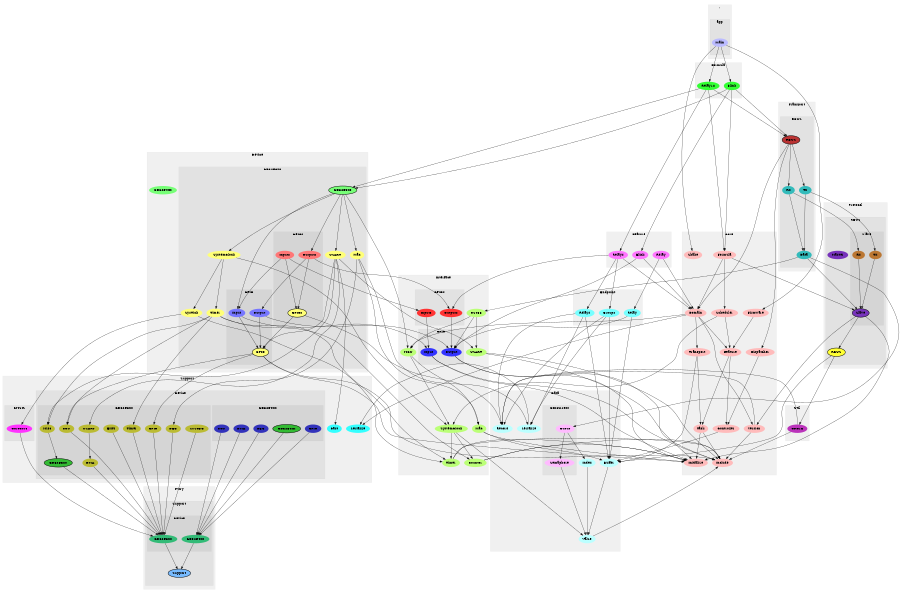 digraph G {
size="6,4";
ratio="fill";
subgraph cluster_0 {
label=".";
color="#0000000F";
style="filled";
subgraph cluster_1 {
label="app";
color="#0000000F";
style="filled";
u0[label="Main",style="filled",fillcolor="#bbbbff",penwidth="0"];

}

}
subgraph cluster_2 {
label="Core";
color="#0000000F";
style="filled";
u3[label="Include",style="filled",fillcolor="#ffbbbb",penwidth="0"];
u4[label="Scheduler",style="filled",fillcolor="#ffbbbb",penwidth="0"];
u5[label="Firmware",style="filled",fillcolor="#ffbbbb",penwidth="0"];
u6[label="Initialize",style="filled",fillcolor="#ffbbbb",penwidth="0"];
u7[label="Transport",style="filled",fillcolor="#ffbbbb",penwidth="0"];
u8[label="Formula",style="filled",fillcolor="#ffbbbb",penwidth="0"];
u9[label="Domain",style="filled",fillcolor="#ffbbbb",penwidth="0"];
u10[label="Version",style="filled",fillcolor="#ffbbbb",penwidth="0"];
u11[label="Controller",style="filled",fillcolor="#ffbbbb",penwidth="0"];
u12[label="Task",style="filled",fillcolor="#ffbbbb",penwidth="0"];
u13[label="Dispatcher",style="filled",fillcolor="#ffbbbb",penwidth="0"];
u14[label="Feature",style="filled",fillcolor="#ffbbbb",penwidth="0"];
u15[label="Shake",style="filled",fillcolor="#ffbbbb",penwidth="0"];

}
subgraph cluster_3 {
label="Data";
color="#0000000F";
style="filled";
u16[label="Record",style="filled",fillcolor="#bbffff",penwidth="0"];
u17[label="Buffer",style="filled",fillcolor="#bbffff",penwidth="0"];
u18[label="Value",style="filled",fillcolor="#bbffff",penwidth="0"];
u19[label="Index",style="filled",fillcolor="#bbffff",penwidth="0"];
u22[label="Serialize",style="filled",fillcolor="#bbffff",penwidth="0"];
subgraph cluster_4 {
label="Concurrent";
color="#0000000F";
style="filled";
u20[label="Queue",style="filled",fillcolor="#ffbbff",penwidth="0"];
u21[label="Semaphore",style="filled",fillcolor="#ffbbff",penwidth="0"];

}

}
subgraph cluster_5 {
label="Device";
color="#0000000F";
style="filled";
u23[label="GD32F4xx",style="filled",fillcolor="#77ff77",penwidth="0"];
subgraph cluster_6 {
label="GD32F3x0";
color="#0000000F";
style="filled";
u35[label="GD32F3x0",style="filled,bold",fillcolor="#77ff77"];
u25[label="Mac",style="filled",fillcolor="#ffff77",penwidth="0"];
u29[label="SysTick",style="filled",fillcolor="#ffff77",penwidth="0"];
u30[label="SystemClock",style="filled",fillcolor="#ffff77",penwidth="0"];
u33[label="USART",style="filled",fillcolor="#ffff77",penwidth="0"];
u34[label="Timer",style="filled",fillcolor="#ffff77",penwidth="0"];
subgraph cluster_7 {
label="GPIO";
color="#0000000F";
style="filled";
u24[label="GPIO",style="filled,bold",fillcolor="#ffff77"];
u31[label="Input",style="filled",fillcolor="#7777ff",penwidth="0"];
u32[label="Output",style="filled",fillcolor="#7777ff",penwidth="0"];

}
subgraph cluster_8 {
label="GPIOs";
color="#0000000F";
style="filled";
u28[label="GPIOs",style="filled,bold",fillcolor="#ffff77"];
u26[label="Inputs",style="filled",fillcolor="#ff7777",penwidth="0"];
u27[label="Outputs",style="filled",fillcolor="#ff7777",penwidth="0"];

}

}

}
subgraph cluster_9 {
label="Endpoint";
color="#0000000F";
style="filled";
u36[label="Relay",style="filled",fillcolor="#77ffff",penwidth="0"];
u37[label="Groups",style="filled",fillcolor="#77ffff",penwidth="0"];
u38[label="Relays",style="filled",fillcolor="#77ffff",penwidth="0"];

}
subgraph cluster_10 {
label="Feature";
color="#0000000F";
style="filled";
u39[label="Relay",style="filled",fillcolor="#ff77ff",penwidth="0"];
u40[label="Relays",style="filled",fillcolor="#ff77ff",penwidth="0"];
u41[label="Blink",style="filled",fillcolor="#ff77ff",penwidth="0"];

}
subgraph cluster_11 {
label="Formula";
color="#0000000F";
style="filled";
u1[label="Relay12",style="filled",fillcolor="#33ff33",penwidth="0"];
u2[label="Blink",style="filled",fillcolor="#33ff33",penwidth="0"];

}
subgraph cluster_12 {
label="Interface";
color="#0000000F";
style="filled";
u42[label="MCU",style="filled",fillcolor="#bbff77",penwidth="0"];
u43[label="Mac",style="filled",fillcolor="#bbff77",penwidth="0"];
u44[label="Counter",style="filled",fillcolor="#bbff77",penwidth="0"];
u47[label="RS485",style="filled",fillcolor="#bbff77",penwidth="0"];
u48[label="SystemClock",style="filled",fillcolor="#bbff77",penwidth="0"];
u51[label="USART",style="filled",fillcolor="#bbff77",penwidth="0"];
u52[label="Timer",style="filled",fillcolor="#bbff77",penwidth="0"];
subgraph cluster_13 {
label="GPIO";
color="#0000000F";
style="filled";
u49[label="Input",style="filled",fillcolor="#3333ff",penwidth="0"];
u50[label="Output",style="filled",fillcolor="#3333ff",penwidth="0"];

}
subgraph cluster_14 {
label="GPIOs";
color="#0000000F";
style="filled";
u45[label="Inputs",style="filled",fillcolor="#ff3333",penwidth="0"];
u46[label="Outputs",style="filled",fillcolor="#ff3333",penwidth="0"];

}

}
subgraph cluster_15 {
label="Ivory";
color="#0000000F";
style="filled";
subgraph cluster_16 {
label="Support";
color="#0000000F";
style="filled";
u55[label="Support",style="filled,bold",fillcolor="#77bbff"];
subgraph cluster_17 {
label="Device";
color="#0000000F";
style="filled";
u53[label="GD32F4xx",style="filled",fillcolor="#33bb77",penwidth="0"];
u54[label="GD32F3x0",style="filled",fillcolor="#33bb77",penwidth="0"];

}

}

}
subgraph cluster_18 {
label="Protocol";
color="#0000000F";
style="filled";
subgraph cluster_19 {
label="RBUS";
color="#0000000F";
style="filled";
u60[label="RBUS",style="filled,bold",fillcolor="#ffff33"];
u57[label="Master",style="filled",fillcolor="#7733bb",penwidth="0"];
subgraph cluster_20 {
label="Slave";
color="#0000000F";
style="filled";
u56[label="Slave",style="filled,bold",fillcolor="#7733bb"];
u58[label="Tx",style="filled",fillcolor="#bb7733",penwidth="0"];
u59[label="Rx",style="filled",fillcolor="#bb7733",penwidth="0"];

}

}

}
subgraph cluster_21 {
label="Support";
color="#0000000F";
style="filled";
u62[label="Cast",style="filled",fillcolor="#33ffff",penwidth="0"];
u63[label="Serialize",style="filled",fillcolor="#33ffff",penwidth="0"];
subgraph cluster_22 {
label="CMSIS";
color="#0000000F";
style="filled";
u61[label="CoreCM4",style="filled",fillcolor="#ff33ff",penwidth="0"];

}
subgraph cluster_23 {
label="Device";
color="#0000000F";
style="filled";
subgraph cluster_24 {
label="GD32F3x0";
color="#0000000F";
style="filled";
u78[label="GD32F3x0",style="filled,bold",fillcolor="#33bb33"];
u69[label="GPIO",style="filled",fillcolor="#bbbb33",penwidth="0"];
u70[label="SYSCFG",style="filled",fillcolor="#bbbb33",penwidth="0"];
u71[label="RCU",style="filled",fillcolor="#bbbb33",penwidth="0"];
u72[label="EXTI",style="filled",fillcolor="#bbbb33",penwidth="0"];
u73[label="Misc",style="filled",fillcolor="#bbbb33",penwidth="0"];
u74[label="DMA",style="filled",fillcolor="#bbbb33",penwidth="0"];
u75[label="USART",style="filled",fillcolor="#bbbb33",penwidth="0"];
u76[label="Timer",style="filled",fillcolor="#bbbb33",penwidth="0"];
u77[label="DBG",style="filled",fillcolor="#bbbb33",penwidth="0"];

}
subgraph cluster_25 {
label="GD32F4xx";
color="#0000000F";
style="filled";
u64[label="GD32F4xx",style="filled,bold",fillcolor="#33bb33"];
u65[label="GPIO",style="filled",fillcolor="#3333bb",penwidth="0"];
u66[label="RCU",style="filled",fillcolor="#3333bb",penwidth="0"];
u67[label="DMA",style="filled",fillcolor="#3333bb",penwidth="0"];
u68[label="DBG",style="filled",fillcolor="#3333bb",penwidth="0"];

}

}

}
subgraph cluster_26 {
label="Transport";
color="#0000000F";
style="filled";
subgraph cluster_27 {
label="RBUS";
color="#0000000F";
style="filled";
u82[label="RBUS",style="filled,bold",fillcolor="#bb3333"];
u79[label="Data",style="filled",fillcolor="#33bbbb",penwidth="0"];
u80[label="Tx",style="filled",fillcolor="#33bbbb",penwidth="0"];
u81[label="Rx",style="filled",fillcolor="#33bbbb",penwidth="0"];

}

}
subgraph cluster_28 {
label="Util";
color="#0000000F";
style="filled";
u83[label="CRC16",style="filled",fillcolor="#bb33bb",penwidth="0"];

}
u0 -> u1;
u0 -> u2;
u0 -> u5;
u0 -> u15;
u1 -> u8;
u1 -> u35;
u1 -> u40;
u1 -> u82;
u2 -> u8;
u2 -> u35;
u2 -> u41;
u2 -> u82;
u4 -> u14;
u4 -> u48;
u5 -> u14;
u7 -> u12;
u7 -> u17;
u8 -> u4;
u8 -> u9;
u8 -> u56;
u9 -> u7;
u9 -> u10;
u9 -> u14;
u9 -> u42;
u9 -> u63;
u10 -> u3;
u10 -> u16;
u11 -> u17;
u12 -> u3;
u12 -> u6;
u13 -> u11;
u14 -> u11;
u14 -> u12;
u17 -> u18;
u18 -> u3;
u19 -> u18;
u20 -> u19;
u20 -> u21;
u21 -> u18;
u22 -> u63;
u24 -> u3;
u24 -> u6;
u24 -> u69;
u24 -> u71;
u25 -> u22;
u25 -> u43;
u25 -> u77;
u26 -> u28;
u26 -> u31;
u26 -> u45;
u27 -> u28;
u27 -> u32;
u27 -> u46;
u28 -> u16;
u28 -> u24;
u29 -> u52;
u29 -> u61;
u30 -> u29;
u30 -> u34;
u30 -> u48;
u31 -> u24;
u31 -> u49;
u32 -> u24;
u32 -> u50;
u33 -> u24;
u33 -> u51;
u33 -> u62;
u33 -> u73;
u33 -> u75;
u34 -> u44;
u34 -> u52;
u34 -> u71;
u34 -> u73;
u34 -> u76;
u35 -> u25;
u35 -> u27;
u35 -> u30;
u35 -> u31;
u35 -> u33;
u35 -> u42;
u36 -> u17;
u36 -> u50;
u37 -> u16;
u37 -> u17;
u37 -> u22;
u38 -> u16;
u38 -> u17;
u38 -> u22;
u39 -> u9;
u39 -> u36;
u40 -> u9;
u40 -> u37;
u40 -> u38;
u40 -> u46;
u41 -> u9;
u41 -> u50;
u42 -> u43;
u42 -> u48;
u43 -> u6;
u43 -> u17;
u44 -> u3;
u44 -> u6;
u45 -> u49;
u46 -> u50;
u47 -> u42;
u47 -> u50;
u47 -> u51;
u48 -> u18;
u48 -> u44;
u48 -> u52;
u49 -> u3;
u49 -> u6;
u50 -> u3;
u50 -> u6;
u51 -> u3;
u51 -> u6;
u52 -> u3;
u52 -> u6;
u53 -> u55;
u54 -> u55;
u56 -> u6;
u56 -> u10;
u56 -> u60;
u58 -> u56;
u59 -> u56;
u60 -> u17;
u60 -> u83;
u61 -> u54;
u64 -> u53;
u65 -> u53;
u66 -> u53;
u67 -> u53;
u68 -> u53;
u69 -> u54;
u70 -> u54;
u71 -> u54;
u72 -> u54;
u73 -> u78;
u74 -> u54;
u75 -> u74;
u76 -> u54;
u77 -> u54;
u78 -> u54;
u79 -> u20;
u79 -> u47;
u79 -> u56;
u80 -> u58;
u80 -> u79;
u81 -> u59;
u81 -> u79;
u82 -> u9;
u82 -> u13;
u82 -> u80;
u82 -> u81;
u83 -> u3;
u83 -> u16;

}
